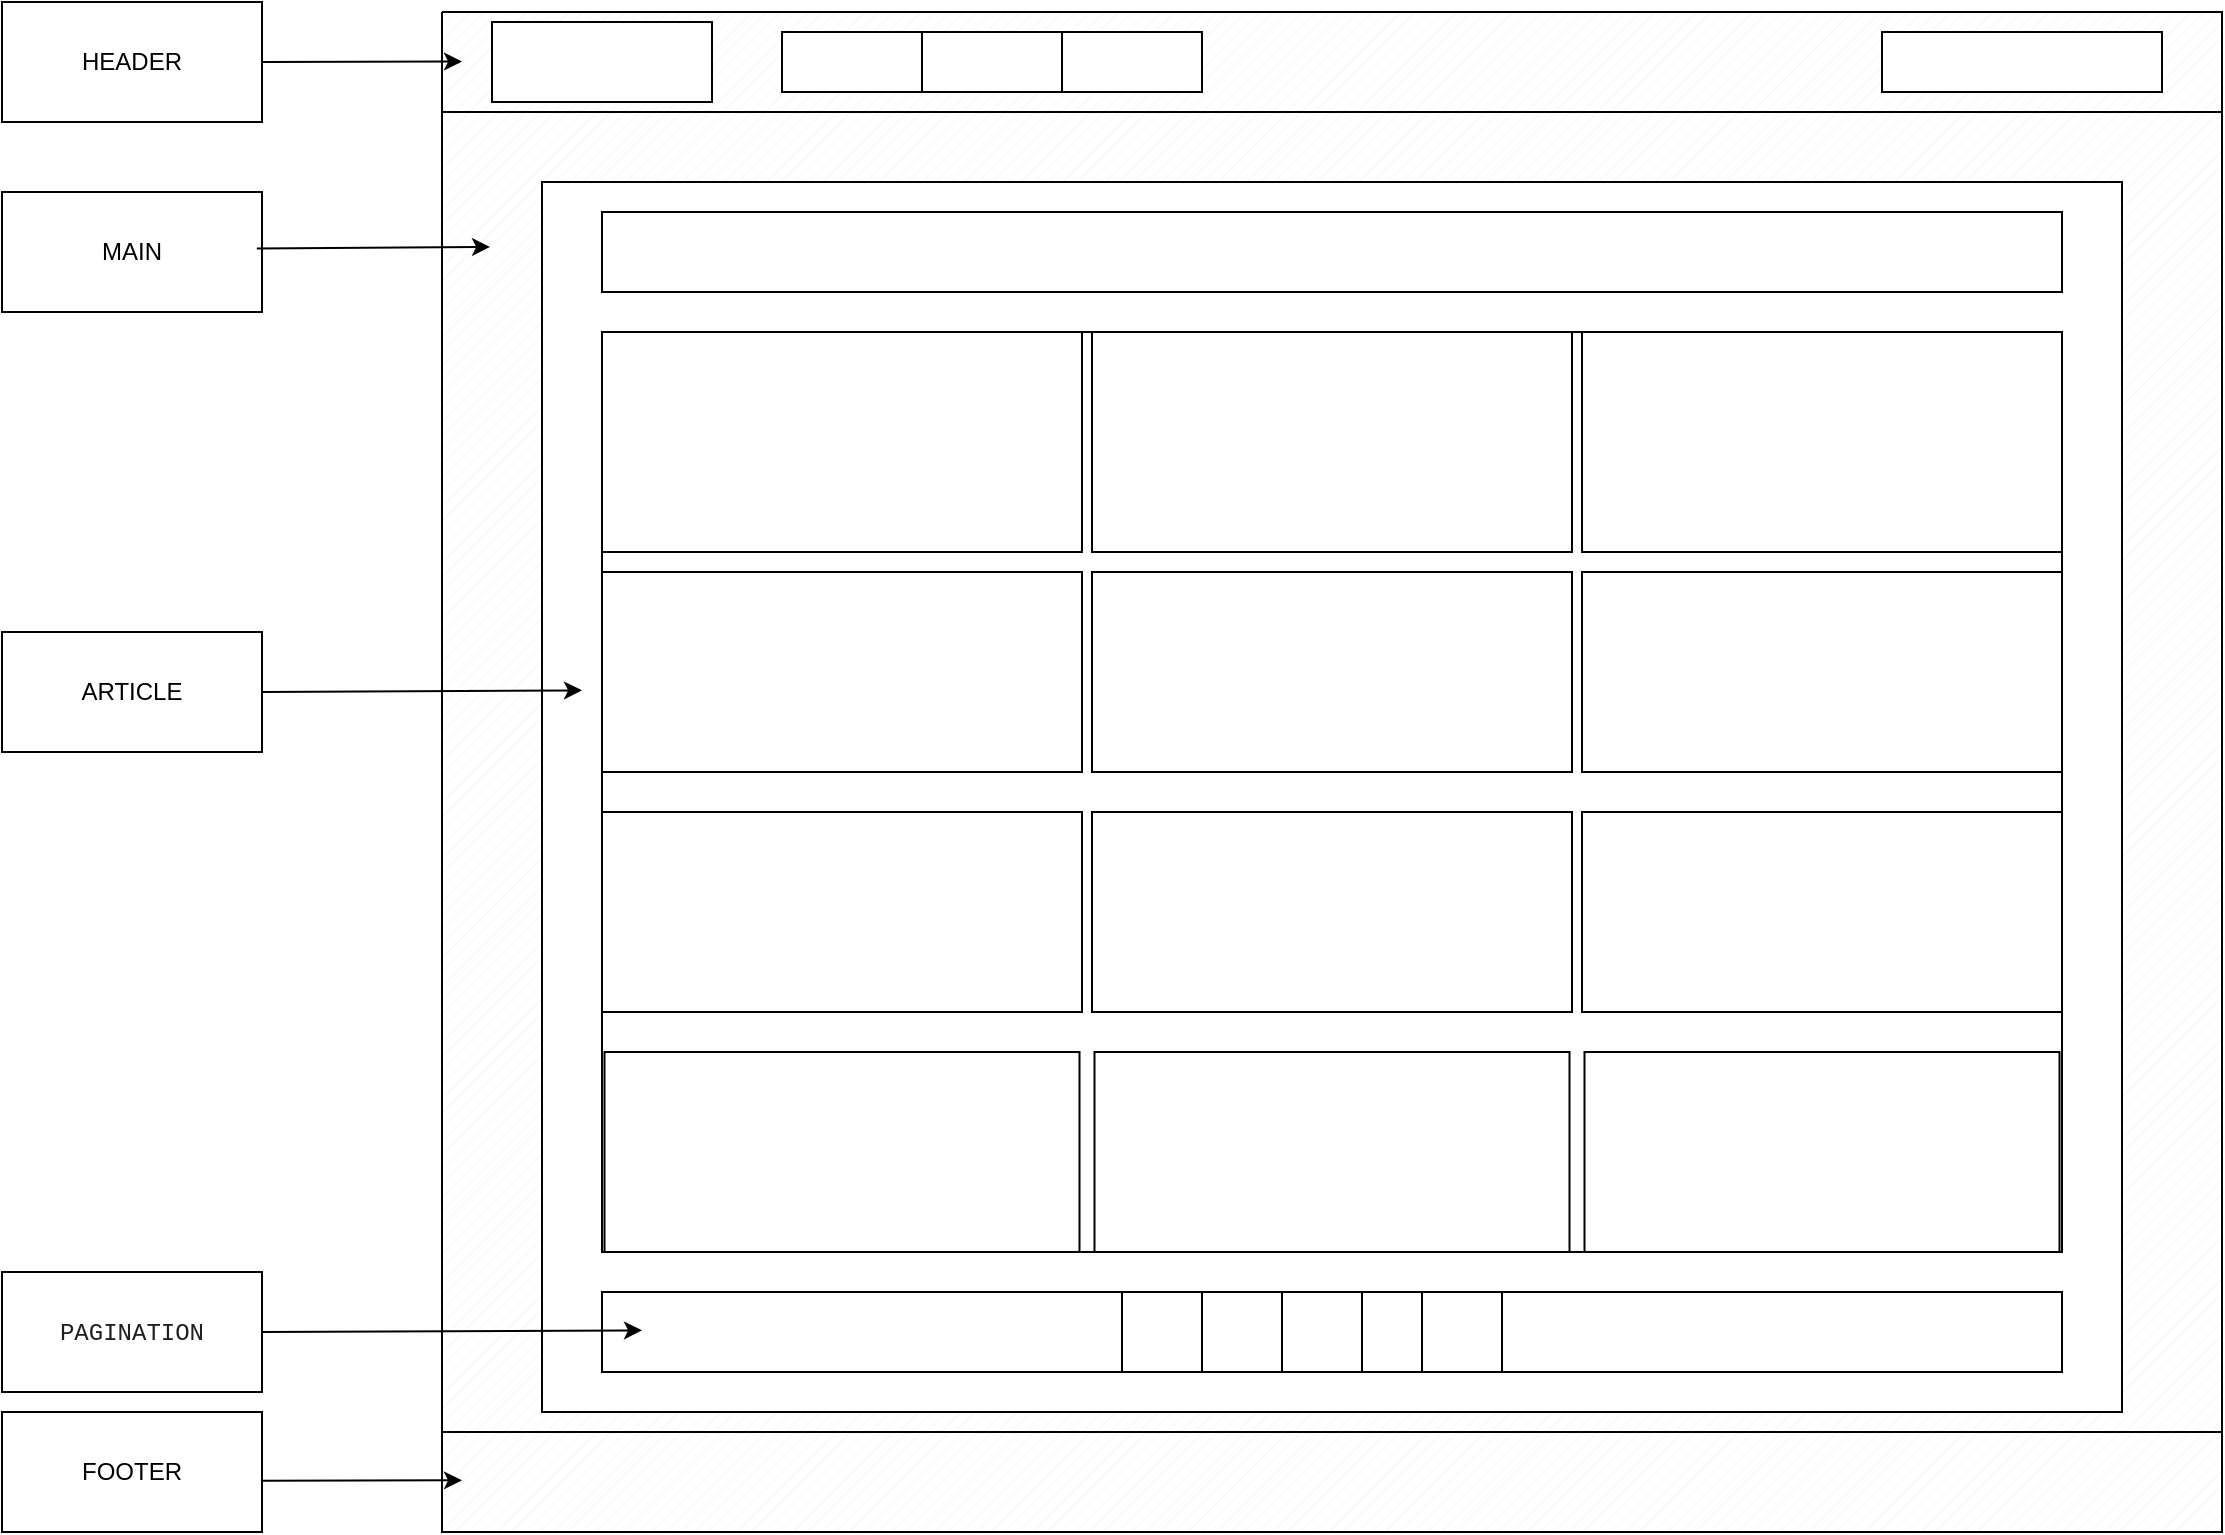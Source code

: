 <mxfile version="26.0.11">
  <diagram name="Page-1" id="tnoHVawWVauWBKUUOApl">
    <mxGraphModel dx="2934" dy="1130" grid="1" gridSize="10" guides="1" tooltips="1" connect="1" arrows="1" fold="1" page="1" pageScale="1" pageWidth="850" pageHeight="1100" math="0" shadow="0">
      <root>
        <mxCell id="0" />
        <mxCell id="1" parent="0" />
        <mxCell id="jpKD6d3QeLW8SZ5XdmQi-2" value="" style="verticalLabelPosition=bottom;verticalAlign=top;html=1;shape=mxgraph.basic.patternFillRect;fillStyle=diag;step=5;fillStrokeWidth=0.2;fillStrokeColor=#dddddd;" vertex="1" parent="1">
          <mxGeometry x="-280" y="80" width="890" height="50" as="geometry" />
        </mxCell>
        <mxCell id="jpKD6d3QeLW8SZ5XdmQi-3" value="" style="rounded=0;whiteSpace=wrap;html=1;" vertex="1" parent="1">
          <mxGeometry x="-255" y="85" width="110" height="40" as="geometry" />
        </mxCell>
        <mxCell id="jpKD6d3QeLW8SZ5XdmQi-4" value="" style="rounded=0;whiteSpace=wrap;html=1;" vertex="1" parent="1">
          <mxGeometry x="-110" y="90" width="70" height="30" as="geometry" />
        </mxCell>
        <mxCell id="jpKD6d3QeLW8SZ5XdmQi-5" value="" style="rounded=0;whiteSpace=wrap;html=1;" vertex="1" parent="1">
          <mxGeometry x="-40" y="90" width="70" height="30" as="geometry" />
        </mxCell>
        <mxCell id="jpKD6d3QeLW8SZ5XdmQi-6" value="" style="rounded=0;whiteSpace=wrap;html=1;" vertex="1" parent="1">
          <mxGeometry x="30" y="90" width="70" height="30" as="geometry" />
        </mxCell>
        <mxCell id="jpKD6d3QeLW8SZ5XdmQi-7" value="" style="rounded=0;whiteSpace=wrap;html=1;" vertex="1" parent="1">
          <mxGeometry x="440" y="90" width="140" height="30" as="geometry" />
        </mxCell>
        <mxCell id="jpKD6d3QeLW8SZ5XdmQi-8" value="" style="verticalLabelPosition=bottom;verticalAlign=top;html=1;shape=mxgraph.basic.patternFillRect;fillStyle=diag;step=5;fillStrokeWidth=0.2;fillStrokeColor=#dddddd;" vertex="1" parent="1">
          <mxGeometry x="-280" y="130" width="890" height="710" as="geometry" />
        </mxCell>
        <mxCell id="jpKD6d3QeLW8SZ5XdmQi-9" value="" style="rounded=0;whiteSpace=wrap;html=1;" vertex="1" parent="1">
          <mxGeometry x="-230" y="165" width="790" height="615" as="geometry" />
        </mxCell>
        <mxCell id="jpKD6d3QeLW8SZ5XdmQi-11" value="" style="rounded=0;whiteSpace=wrap;html=1;" vertex="1" parent="1">
          <mxGeometry x="-200" y="180" width="730" height="40" as="geometry" />
        </mxCell>
        <mxCell id="jpKD6d3QeLW8SZ5XdmQi-12" value="" style="rounded=0;whiteSpace=wrap;html=1;" vertex="1" parent="1">
          <mxGeometry x="-200" y="240" width="730" height="460" as="geometry" />
        </mxCell>
        <mxCell id="jpKD6d3QeLW8SZ5XdmQi-13" value="" style="rounded=0;whiteSpace=wrap;html=1;" vertex="1" parent="1">
          <mxGeometry x="-200" y="240" width="240" height="110" as="geometry" />
        </mxCell>
        <mxCell id="jpKD6d3QeLW8SZ5XdmQi-25" value="" style="rounded=0;whiteSpace=wrap;html=1;" vertex="1" parent="1">
          <mxGeometry x="45" y="240" width="240" height="110" as="geometry" />
        </mxCell>
        <mxCell id="jpKD6d3QeLW8SZ5XdmQi-26" value="" style="rounded=0;whiteSpace=wrap;html=1;" vertex="1" parent="1">
          <mxGeometry x="-200" y="360" width="240" height="100" as="geometry" />
        </mxCell>
        <mxCell id="jpKD6d3QeLW8SZ5XdmQi-27" value="" style="rounded=0;whiteSpace=wrap;html=1;" vertex="1" parent="1">
          <mxGeometry x="290" y="240" width="240" height="110" as="geometry" />
        </mxCell>
        <mxCell id="jpKD6d3QeLW8SZ5XdmQi-28" value="" style="rounded=0;whiteSpace=wrap;html=1;" vertex="1" parent="1">
          <mxGeometry x="-200" y="480" width="240" height="100" as="geometry" />
        </mxCell>
        <mxCell id="jpKD6d3QeLW8SZ5XdmQi-29" value="" style="rounded=0;whiteSpace=wrap;html=1;" vertex="1" parent="1">
          <mxGeometry x="-198.75" y="600" width="237.5" height="100" as="geometry" />
        </mxCell>
        <mxCell id="jpKD6d3QeLW8SZ5XdmQi-36" value="" style="rounded=0;whiteSpace=wrap;html=1;" vertex="1" parent="1">
          <mxGeometry x="45" y="360" width="240" height="100" as="geometry" />
        </mxCell>
        <mxCell id="jpKD6d3QeLW8SZ5XdmQi-37" value="" style="rounded=0;whiteSpace=wrap;html=1;" vertex="1" parent="1">
          <mxGeometry x="45" y="480" width="240" height="100" as="geometry" />
        </mxCell>
        <mxCell id="jpKD6d3QeLW8SZ5XdmQi-38" value="" style="rounded=0;whiteSpace=wrap;html=1;" vertex="1" parent="1">
          <mxGeometry x="46.25" y="600" width="237.5" height="100" as="geometry" />
        </mxCell>
        <mxCell id="jpKD6d3QeLW8SZ5XdmQi-39" value="" style="rounded=0;whiteSpace=wrap;html=1;" vertex="1" parent="1">
          <mxGeometry x="290" y="360" width="240" height="100" as="geometry" />
        </mxCell>
        <mxCell id="jpKD6d3QeLW8SZ5XdmQi-40" value="" style="rounded=0;whiteSpace=wrap;html=1;" vertex="1" parent="1">
          <mxGeometry x="290" y="480" width="240" height="100" as="geometry" />
        </mxCell>
        <mxCell id="jpKD6d3QeLW8SZ5XdmQi-41" value="" style="rounded=0;whiteSpace=wrap;html=1;" vertex="1" parent="1">
          <mxGeometry x="291.25" y="600" width="237.5" height="100" as="geometry" />
        </mxCell>
        <mxCell id="jpKD6d3QeLW8SZ5XdmQi-43" value="" style="rounded=0;whiteSpace=wrap;html=1;" vertex="1" parent="1">
          <mxGeometry x="-200" y="720" width="730" height="40" as="geometry" />
        </mxCell>
        <mxCell id="jpKD6d3QeLW8SZ5XdmQi-44" value="" style="whiteSpace=wrap;html=1;aspect=fixed;" vertex="1" parent="1">
          <mxGeometry x="60" y="720" width="40" height="40" as="geometry" />
        </mxCell>
        <mxCell id="jpKD6d3QeLW8SZ5XdmQi-45" value="" style="whiteSpace=wrap;html=1;aspect=fixed;" vertex="1" parent="1">
          <mxGeometry x="140" y="720" width="40" height="40" as="geometry" />
        </mxCell>
        <mxCell id="jpKD6d3QeLW8SZ5XdmQi-46" value="" style="whiteSpace=wrap;html=1;aspect=fixed;" vertex="1" parent="1">
          <mxGeometry x="180" y="720" width="40" height="40" as="geometry" />
        </mxCell>
        <mxCell id="jpKD6d3QeLW8SZ5XdmQi-47" value="" style="whiteSpace=wrap;html=1;aspect=fixed;" vertex="1" parent="1">
          <mxGeometry x="210" y="720" width="40" height="40" as="geometry" />
        </mxCell>
        <mxCell id="jpKD6d3QeLW8SZ5XdmQi-49" value="" style="whiteSpace=wrap;html=1;aspect=fixed;" vertex="1" parent="1">
          <mxGeometry x="100" y="720" width="40" height="40" as="geometry" />
        </mxCell>
        <mxCell id="jpKD6d3QeLW8SZ5XdmQi-52" value="" style="verticalLabelPosition=bottom;verticalAlign=top;html=1;shape=mxgraph.basic.patternFillRect;fillStyle=diag;step=5;fillStrokeWidth=0.2;fillStrokeColor=#dddddd;" vertex="1" parent="1">
          <mxGeometry x="-280" y="790" width="890" height="50" as="geometry" />
        </mxCell>
        <mxCell id="jpKD6d3QeLW8SZ5XdmQi-53" value="HEADER" style="rounded=0;whiteSpace=wrap;html=1;" vertex="1" parent="1">
          <mxGeometry x="-500" y="75" width="130" height="60" as="geometry" />
        </mxCell>
        <mxCell id="jpKD6d3QeLW8SZ5XdmQi-55" value="" style="endArrow=classic;html=1;rounded=0;entryX=0;entryY=0.5;entryDx=0;entryDy=0;entryPerimeter=0;exitX=1;exitY=0.5;exitDx=0;exitDy=0;" edge="1" parent="1" source="jpKD6d3QeLW8SZ5XdmQi-53">
          <mxGeometry width="50" height="50" relative="1" as="geometry">
            <mxPoint x="-360" y="104.77" as="sourcePoint" />
            <mxPoint x="-270" y="104.77" as="targetPoint" />
          </mxGeometry>
        </mxCell>
        <mxCell id="jpKD6d3QeLW8SZ5XdmQi-56" value="MAIN" style="rounded=0;whiteSpace=wrap;html=1;" vertex="1" parent="1">
          <mxGeometry x="-500" y="170" width="130" height="60" as="geometry" />
        </mxCell>
        <mxCell id="jpKD6d3QeLW8SZ5XdmQi-57" value="ARTICLE" style="rounded=0;whiteSpace=wrap;html=1;" vertex="1" parent="1">
          <mxGeometry x="-500" y="390" width="130" height="60" as="geometry" />
        </mxCell>
        <mxCell id="jpKD6d3QeLW8SZ5XdmQi-58" value="FOOTER" style="rounded=0;whiteSpace=wrap;html=1;" vertex="1" parent="1">
          <mxGeometry x="-500" y="780" width="130" height="60" as="geometry" />
        </mxCell>
        <mxCell id="jpKD6d3QeLW8SZ5XdmQi-59" value="" style="endArrow=classic;html=1;rounded=0;entryX=0.027;entryY=0.095;entryDx=0;entryDy=0;entryPerimeter=0;exitX=1;exitY=0.75;exitDx=0;exitDy=0;" edge="1" parent="1" target="jpKD6d3QeLW8SZ5XdmQi-8">
          <mxGeometry width="50" height="50" relative="1" as="geometry">
            <mxPoint x="-372.59" y="198.26" as="sourcePoint" />
            <mxPoint x="-255.0" y="201.73" as="targetPoint" />
          </mxGeometry>
        </mxCell>
        <mxCell id="jpKD6d3QeLW8SZ5XdmQi-60" value="" style="endArrow=classic;html=1;rounded=0;entryX=0;entryY=0.5;entryDx=0;entryDy=0;entryPerimeter=0;exitX=1;exitY=0.5;exitDx=0;exitDy=0;" edge="1" parent="1" source="jpKD6d3QeLW8SZ5XdmQi-57">
          <mxGeometry width="50" height="50" relative="1" as="geometry">
            <mxPoint x="-300" y="419.17" as="sourcePoint" />
            <mxPoint x="-210" y="419.17" as="targetPoint" />
          </mxGeometry>
        </mxCell>
        <mxCell id="jpKD6d3QeLW8SZ5XdmQi-62" value="" style="endArrow=classic;html=1;rounded=0;entryX=0;entryY=0.5;entryDx=0;entryDy=0;entryPerimeter=0;exitX=1;exitY=0.5;exitDx=0;exitDy=0;" edge="1" parent="1">
          <mxGeometry width="50" height="50" relative="1" as="geometry">
            <mxPoint x="-370" y="814.4" as="sourcePoint" />
            <mxPoint x="-270" y="814.17" as="targetPoint" />
          </mxGeometry>
        </mxCell>
        <mxCell id="jpKD6d3QeLW8SZ5XdmQi-64" value="&lt;span style=&quot;color: rgb(31, 31, 31); font-family: consolas, &amp;quot;lucida console&amp;quot;, &amp;quot;courier new&amp;quot;, monospace; text-align: left; white-space-collapse: preserve; background-color: rgb(255, 255, 255);&quot;&gt;PAGINATION&lt;/span&gt;" style="rounded=0;whiteSpace=wrap;html=1;" vertex="1" parent="1">
          <mxGeometry x="-500" y="710" width="130" height="60" as="geometry" />
        </mxCell>
        <mxCell id="jpKD6d3QeLW8SZ5XdmQi-65" value="" style="endArrow=classic;html=1;rounded=0;entryX=0;entryY=0.5;entryDx=0;entryDy=0;entryPerimeter=0;exitX=1;exitY=0.5;exitDx=0;exitDy=0;" edge="1" parent="1" source="jpKD6d3QeLW8SZ5XdmQi-64">
          <mxGeometry width="50" height="50" relative="1" as="geometry">
            <mxPoint x="-340" y="740" as="sourcePoint" />
            <mxPoint x="-180" y="739.17" as="targetPoint" />
          </mxGeometry>
        </mxCell>
      </root>
    </mxGraphModel>
  </diagram>
</mxfile>
